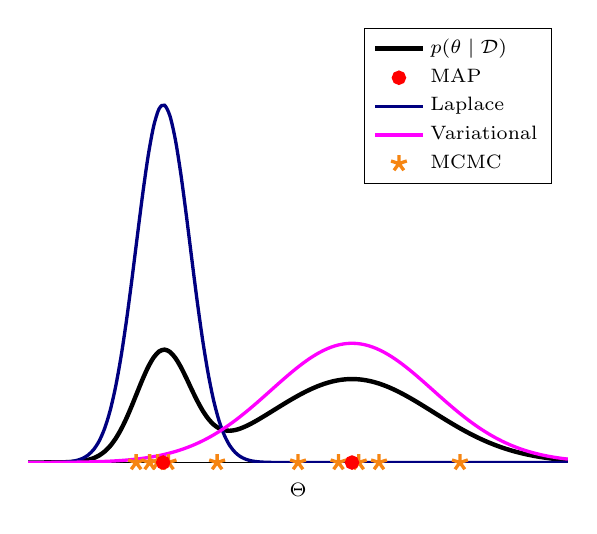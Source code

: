 %!TEX root=../main.tex

\begin{tikzpicture}
  \tikzstyle{every node}=[font=\scriptsize]
  \pgfplotsset{
    % define the layers you need.
    % (Don't forget to add `main' somewhere in that list!!)
    layers/my layer set/.define layer set={
        background,
        main,
        foreground
    }{},
    set layers=my layer set,
  }

  \begin{axis}[
    % title={Mixture of Gaussians},
    xlabel={$\Theta$},
    ylabel={$f(x)$},
    legend pos=north east,
    legend cell align={left},
    grid=none,
    axis x line*=bottom,
    axis y line=none,
    xmin=-8, xmax=12,
    ymin=-0.0, ymax=0.5,
    ticks=none,
    xticklabels=none,
    x label style={at={(axis description cs:0.5,-0.025)},anchor=north}
  ]

  % True Posterior (0.3*N(-3, 1) + 0.7*N(4, 3^2))
  \addplot[domain=-8:12, samples=100, smooth, black, ultra thick] {0.3*exp(-(x+3)^2 / (2*1^2)) / (1 * sqrt(2*pi)) + 0.7*exp(-(x-4)^2 / (2*3^2)) / (3 * sqrt(2*pi))};

  % MAPs
  \addplot[mark=*, Red, very thick, only marks, on layer=foreground, clip mode=individual, forget plot] coordinates {(-3,0)};
  \addplot[mark=*, Red, very thick, only marks, on layer=foreground, clip mode=individual] coordinates {(4,0)};

  % Laplace
  \addplot[domain=-8:12, samples=100, smooth, NavyBlue, very thick] {exp(-(x+3)^2 / (2*1^2)) / (1 * sqrt(2*pi))};

  % Variational
  \addplot[domain=-8:12, samples=100, smooth, Magenta, very thick] {exp(-(x-4)^2 / (2*3^2)) / (3 * sqrt(2*pi))};

  % MCMC
  \addplot[mark=star, BurntOrange, very thick, mark size=3pt, only marks, forget plot] coordinates {(-4,0)};
  \addplot[mark=star, BurntOrange, very thick, mark size=3pt, only marks, forget plot] coordinates {(-3.5,0)};
  \addplot[mark=star, BurntOrange, very thick, mark size=3pt, only marks, forget plot] coordinates {(-3.2,0)};
  \addplot[mark=star, BurntOrange, very thick, mark size=3pt, only marks, forget plot] coordinates {(-2.8,0)};
  \addplot[mark=star, BurntOrange, very thick, mark size=3pt, only marks, forget plot] coordinates {(-1,0)};
  \addplot[mark=star, BurntOrange, very thick, mark size=3pt, only marks, forget plot] coordinates {(2,0)};
  \addplot[mark=star, BurntOrange, very thick, mark size=3pt, only marks, forget plot] coordinates {(3.5,0)};
  \addplot[mark=star, BurntOrange, very thick, mark size=3pt, only marks, forget plot] coordinates {(4.25,0)};
  \addplot[mark=star, BurntOrange, very thick, mark size=3pt, only marks, forget plot] coordinates {(5,0)};
  \addplot[mark=star, BurntOrange, very thick, mark size=3pt, only marks] coordinates {(8,0)};

  \legend{\(p(\theta \mid \mathcal{D})\), MAP, Laplace, Variational, MCMC}

  \end{axis}
\end{tikzpicture}
